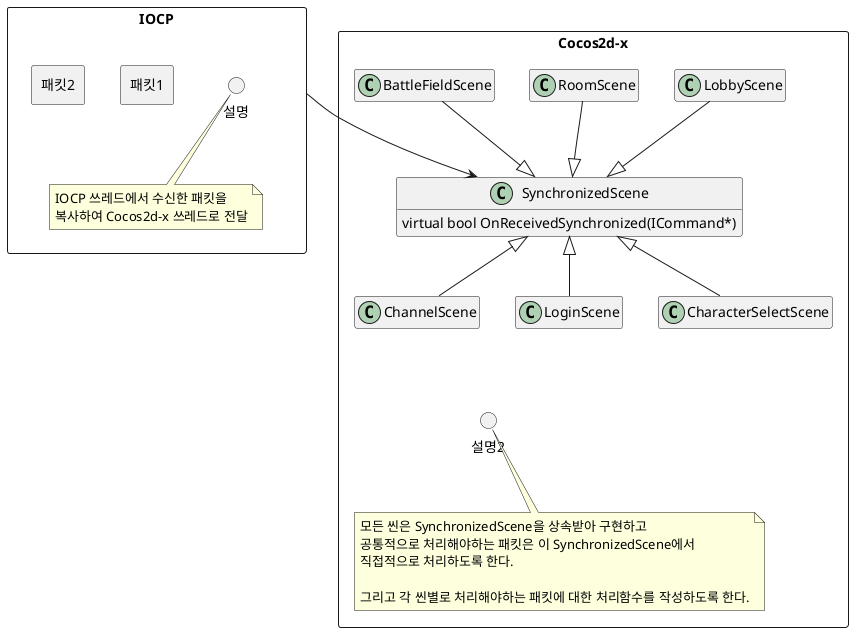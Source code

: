 @startuml
'https://plantuml.com/class-diagram

hide empty methods
hide empty fields



rectangle IOCP {
    rectangle 패킷1 {
    }
    rectangle 패킷2 {
    }

    circle 설명
    note bottom of 설명
        IOCP 쓰레드에서 수신한 패킷을
        복사하여 Cocos2d-x 쓰레드로 전달
    end note
}

rectangle Cocos2d-x {
    class SynchronizedScene {
        virtual bool OnReceivedSynchronized(ICommand*)
    }

    IOCP --> SynchronizedScene
    LoginScene -u-|> SynchronizedScene
    ChannelScene -u-|> SynchronizedScene
    CharacterSelectScene -u-|> SynchronizedScene
    LobbyScene --|> SynchronizedScene
    RoomScene --|> SynchronizedScene
    BattleFieldScene --|> SynchronizedScene


    circle 설명2
    note bottom of 설명2
        모든 씬은 SynchronizedScene을 상속받아 구현하고
        공통적으로 처리해야하는 패킷은 이 SynchronizedScene에서
        직접적으로 처리하도록 한다.

        그리고 각 씬별로 처리해야하는 패킷에 대한 처리함수를 작성하도록 한다.
    end note

    설명2 -[hidden]u-> ChannelScene
}




@enduml